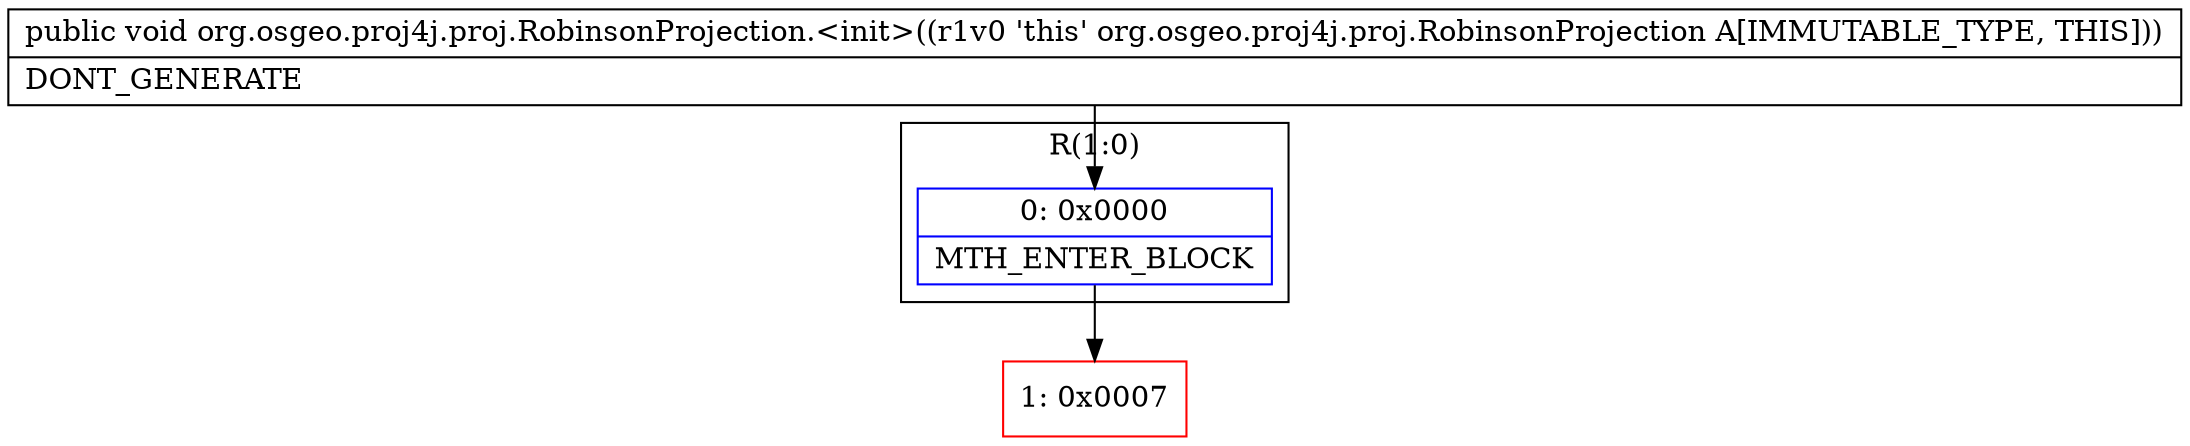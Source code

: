 digraph "CFG fororg.osgeo.proj4j.proj.RobinsonProjection.\<init\>()V" {
subgraph cluster_Region_290652797 {
label = "R(1:0)";
node [shape=record,color=blue];
Node_0 [shape=record,label="{0\:\ 0x0000|MTH_ENTER_BLOCK\l}"];
}
Node_1 [shape=record,color=red,label="{1\:\ 0x0007}"];
MethodNode[shape=record,label="{public void org.osgeo.proj4j.proj.RobinsonProjection.\<init\>((r1v0 'this' org.osgeo.proj4j.proj.RobinsonProjection A[IMMUTABLE_TYPE, THIS]))  | DONT_GENERATE\l}"];
MethodNode -> Node_0;
Node_0 -> Node_1;
}


